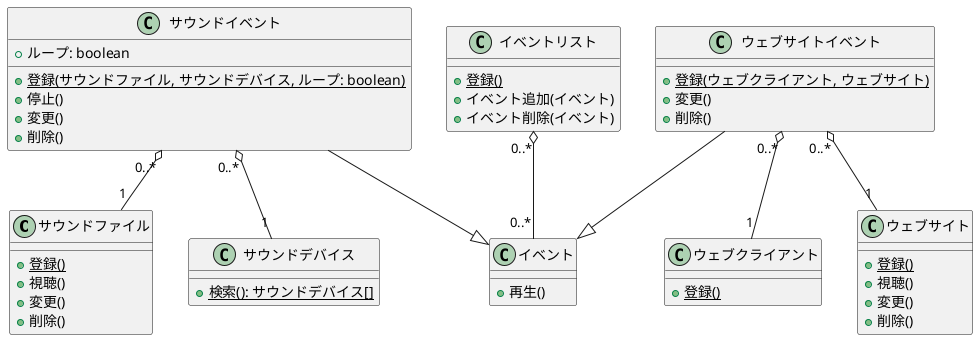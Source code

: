 @startuml
class サウンドファイル {
    {static} +登録()
    +視聴()
    +変更()
    +削除()
}

class サウンドデバイス {
    {static} +検索(): サウンドデバイス[]
}

class イベント {
    +再生()
}

class サウンドイベント {
    +ループ: boolean
    {static} +登録(サウンドファイル, サウンドデバイス, ループ: boolean)
    +停止()
    +変更()
    +削除()
}
サウンドイベント "0..*" o-- "1" サウンドファイル
サウンドイベント "0..*" o-- "1" サウンドデバイス
サウンドイベント --|> イベント

class ウェブクライアント {
    {static} +登録()
}

class ウェブサイト {
    {static} +登録()
    +視聴()
    +変更()
    +削除()
}

class ウェブサイトイベント {
    {static} +登録(ウェブクライアント, ウェブサイト)
    +変更()
    +削除()
}
ウェブサイトイベント "0..*" o-- "1" ウェブクライアント
ウェブサイトイベント "0..*" o-- "1" ウェブサイト
ウェブサイトイベント --|> イベント

class イベントリスト {
    {static} +登録()
    +イベント追加(イベント)
    +イベント削除(イベント)
}
イベントリスト "0..*" o-- "0..*" イベント

@enduml
